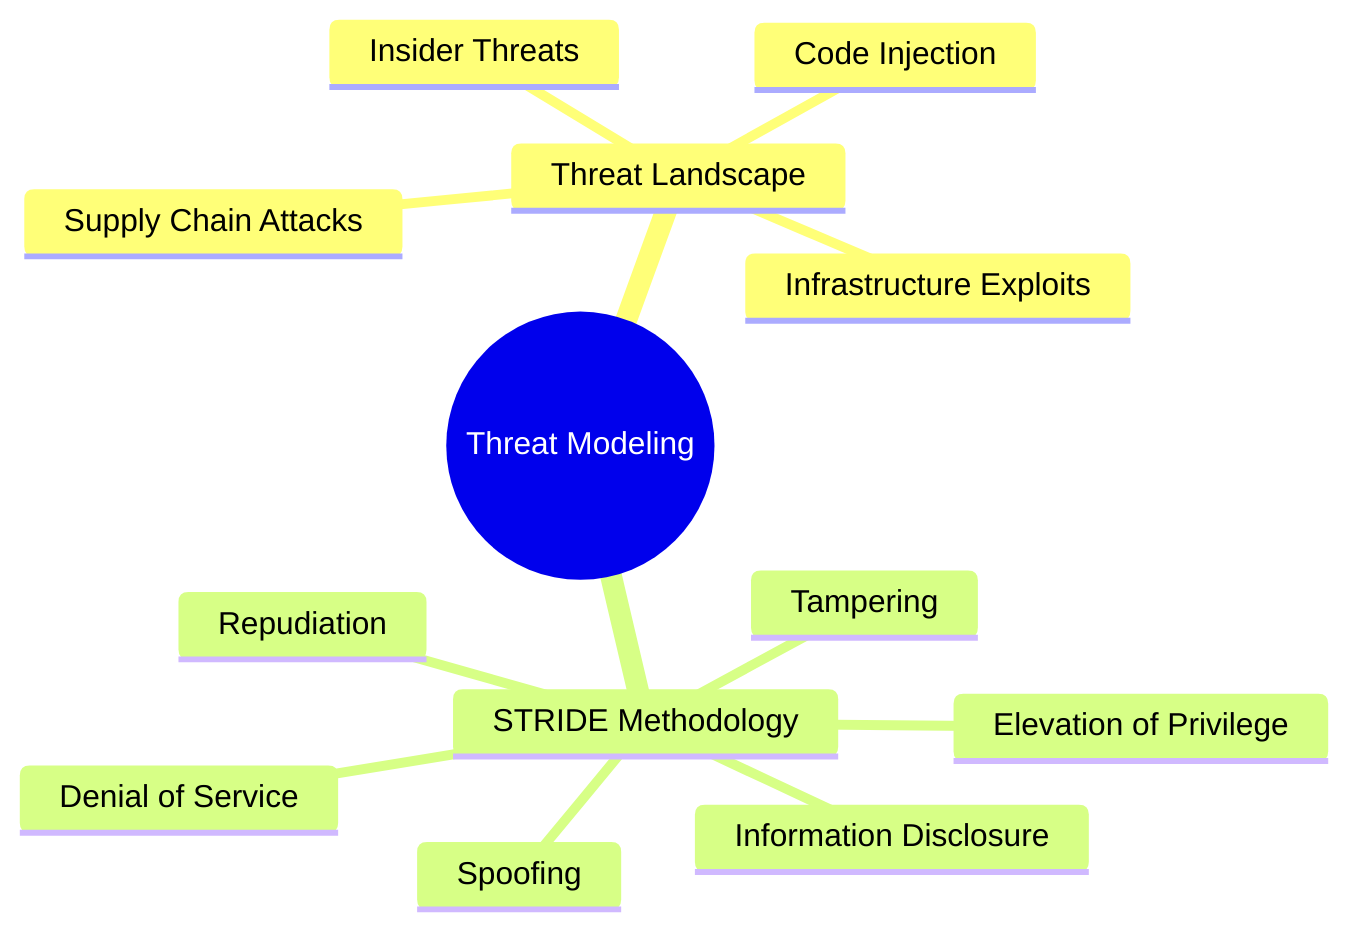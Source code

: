 %%{init: {"theme": "base", "themeVariables": {"primaryColor": "#1E3A8A", "primaryTextColor": "#F8FAFC", "secondaryColor": "#2563EB", "tertiaryColor": "#BFDBFE", "background": "#F8FAFF", "lineColor": "#1E3A8A", "textColor": "#0F172A", "fontFamily": "Inter, 'Segoe UI', sans-serif", "mindmapBranchColor": "#1E3A8A", "mindmapLeafColor": "#2563EB"}}}%%
mindmap
  root((Threat Modeling))
    Threat Landscape
      Supply Chain Attacks
      Code Injection
      Insider Threats
      Infrastructure Exploits
    STRIDE Methodology
      Spoofing
      Tampering
      Repudiation
      Information Disclosure
      Denial of Service
      Elevation of Privilege